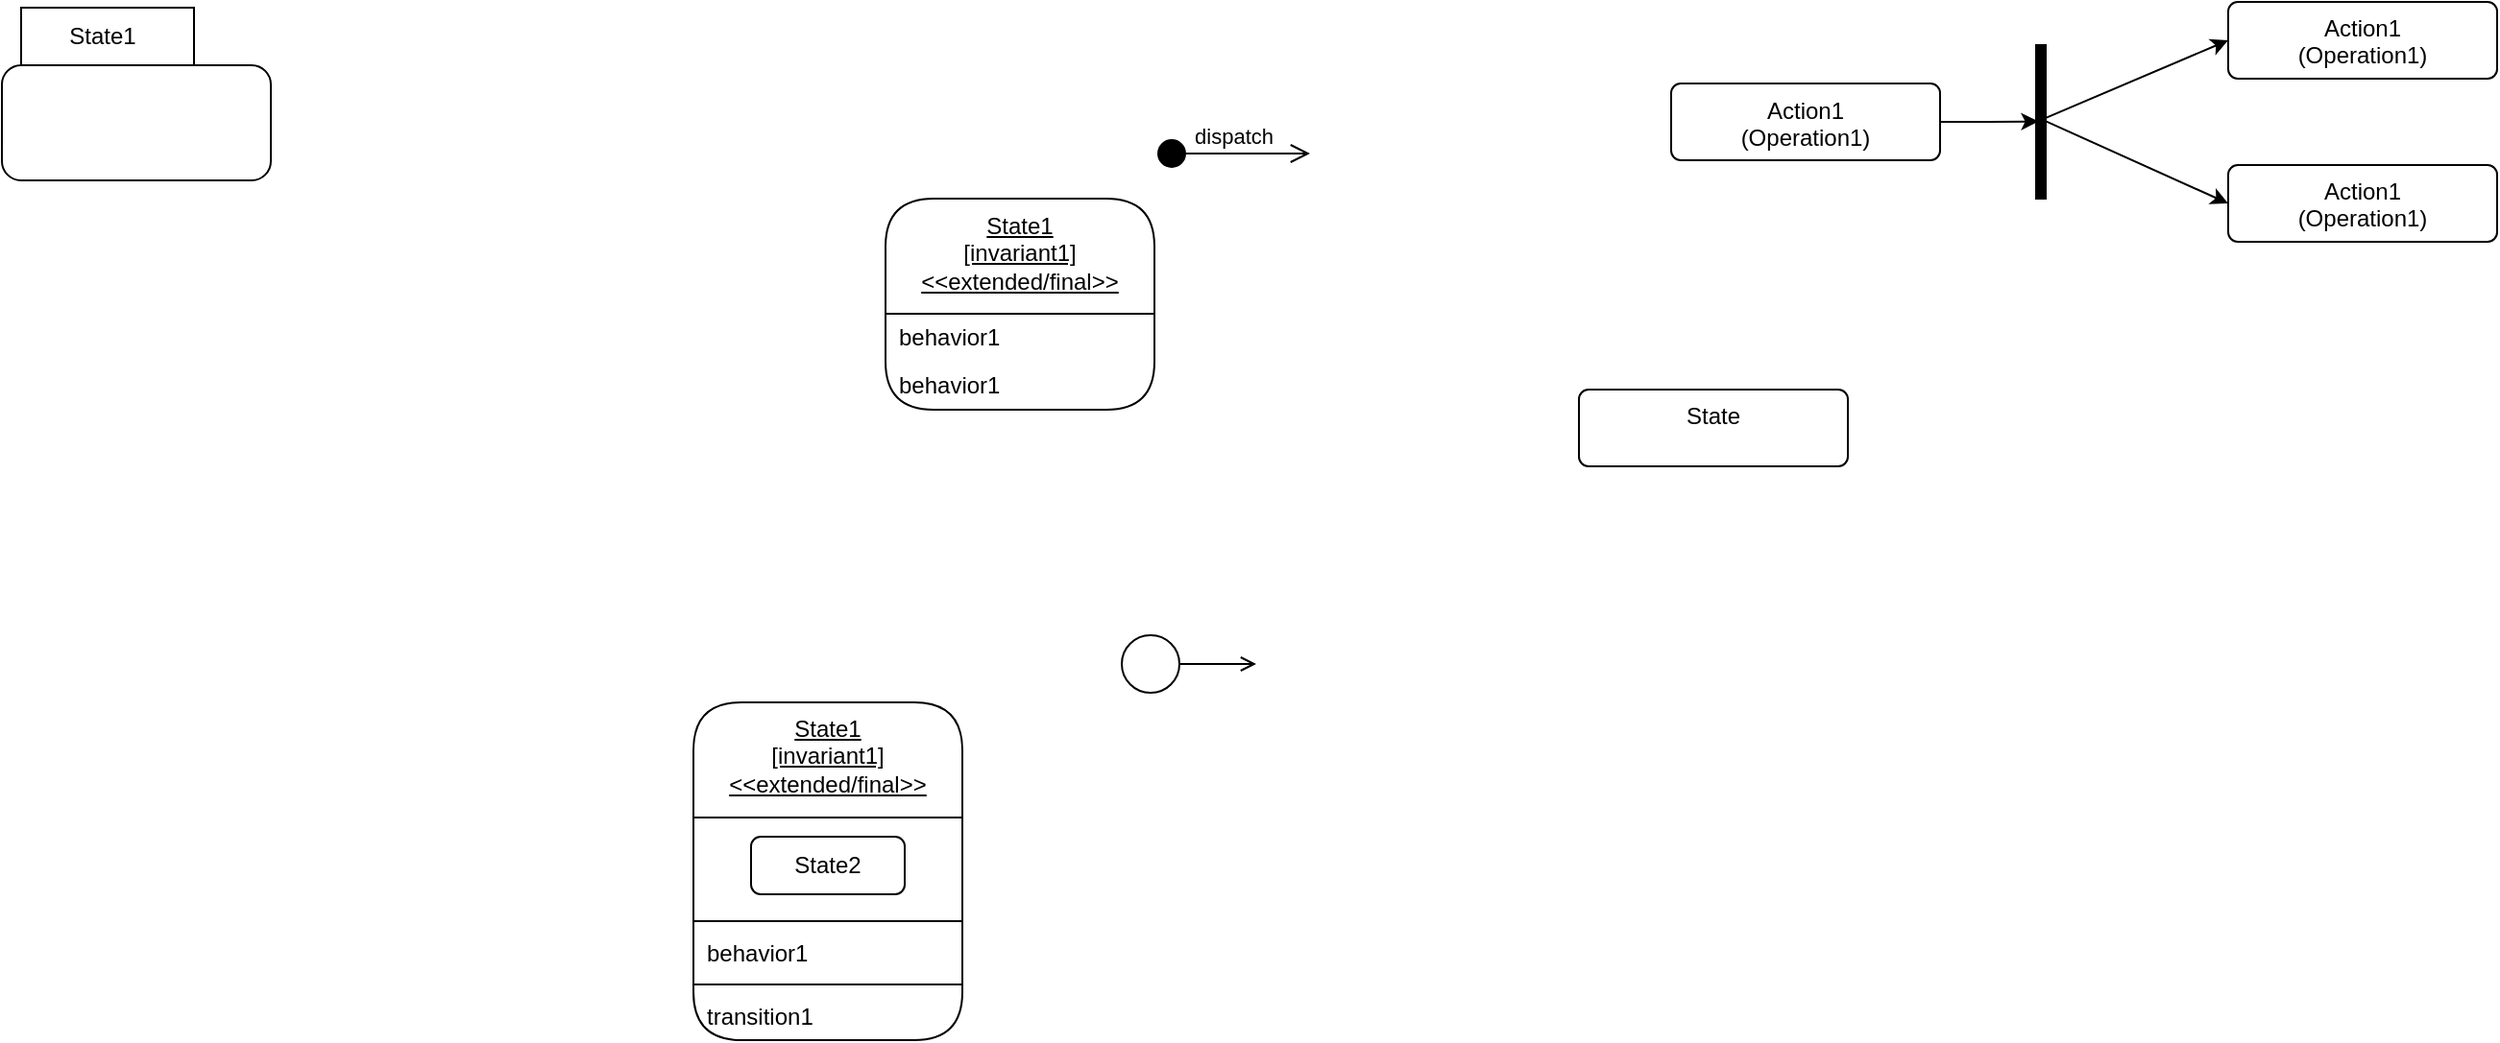 <mxfile version="22.1.0" type="github">
  <diagram name="Page-1" id="c4acf3e9-155e-7222-9cf6-157b1a14988f">
    <mxGraphModel dx="1619" dy="538" grid="1" gridSize="10" guides="1" tooltips="1" connect="1" arrows="1" fold="1" page="0" pageScale="1" pageWidth="850" pageHeight="1100" background="none" math="0" shadow="0">
      <root>
        <mxCell id="0" />
        <mxCell id="1" parent="0" />
        <mxCell id="SWCbF4250IS1tGv3gK87-2" value="dispatch" style="html=1;verticalAlign=bottom;startArrow=circle;startFill=1;endArrow=open;startSize=6;endSize=8;curved=0;rounded=0;" parent="1" edge="1">
          <mxGeometry width="80" relative="1" as="geometry">
            <mxPoint x="141" y="308" as="sourcePoint" />
            <mxPoint x="221" y="308" as="targetPoint" />
          </mxGeometry>
        </mxCell>
        <mxCell id="SWCbF4250IS1tGv3gK87-3" style="rounded=0;orthogonalLoop=1;jettySize=auto;html=1;exitX=0.718;exitY=0.482;exitDx=0;exitDy=0;exitPerimeter=0;entryX=0;entryY=0.5;entryDx=0;entryDy=0;" parent="1" source="SWCbF4250IS1tGv3gK87-4" target="SWCbF4250IS1tGv3gK87-8" edge="1">
          <mxGeometry relative="1" as="geometry" />
        </mxCell>
        <mxCell id="SWCbF4250IS1tGv3gK87-4" value="" style="html=1;points=[];perimeter=orthogonalPerimeter;fillColor=strokeColor;" parent="1" vertex="1">
          <mxGeometry x="599" y="251.5" width="5" height="80" as="geometry" />
        </mxCell>
        <mxCell id="SWCbF4250IS1tGv3gK87-5" value="Action1&lt;br&gt;(Operation1)" style="html=1;align=center;verticalAlign=top;rounded=1;absoluteArcSize=1;arcSize=10;dashed=0;whiteSpace=wrap;" parent="1" vertex="1">
          <mxGeometry x="409" y="271.5" width="140" height="40" as="geometry" />
        </mxCell>
        <mxCell id="SWCbF4250IS1tGv3gK87-6" style="edgeStyle=orthogonalEdgeStyle;rounded=0;orthogonalLoop=1;jettySize=auto;html=1;entryX=0.247;entryY=0.497;entryDx=0;entryDy=0;entryPerimeter=0;" parent="1" source="SWCbF4250IS1tGv3gK87-5" target="SWCbF4250IS1tGv3gK87-4" edge="1">
          <mxGeometry relative="1" as="geometry" />
        </mxCell>
        <mxCell id="SWCbF4250IS1tGv3gK87-7" style="rounded=0;orthogonalLoop=1;jettySize=auto;html=1;exitX=0.407;exitY=0.479;exitDx=0;exitDy=0;exitPerimeter=0;entryX=0;entryY=0.5;entryDx=0;entryDy=0;" parent="1" source="SWCbF4250IS1tGv3gK87-4" target="SWCbF4250IS1tGv3gK87-9" edge="1">
          <mxGeometry relative="1" as="geometry">
            <mxPoint x="613" y="300.5" as="sourcePoint" />
            <mxPoint x="749" y="211.5" as="targetPoint" />
          </mxGeometry>
        </mxCell>
        <mxCell id="SWCbF4250IS1tGv3gK87-8" value="Action1&lt;br&gt;(Operation1)" style="html=1;align=center;verticalAlign=top;rounded=1;absoluteArcSize=1;arcSize=10;dashed=0;whiteSpace=wrap;" parent="1" vertex="1">
          <mxGeometry x="699" y="229" width="140" height="40" as="geometry" />
        </mxCell>
        <mxCell id="SWCbF4250IS1tGv3gK87-9" value="Action1&lt;br&gt;(Operation1)" style="html=1;align=center;verticalAlign=top;rounded=1;absoluteArcSize=1;arcSize=10;dashed=0;whiteSpace=wrap;" parent="1" vertex="1">
          <mxGeometry x="699" y="314" width="140" height="40" as="geometry" />
        </mxCell>
        <mxCell id="T_VBmHh6CQnNHwD42FFN-1" value="State1" style="shape=folder;align=center;verticalAlign=middle;fontStyle=0;tabWidth=100;tabHeight=30;tabPosition=left;html=1;boundedLbl=1;labelInHeader=1;rounded=1;absoluteArcSize=1;arcSize=10;whiteSpace=wrap;" vertex="1" parent="1">
          <mxGeometry x="-460" y="232" width="140" height="90" as="geometry" />
        </mxCell>
        <mxCell id="T_VBmHh6CQnNHwD42FFN-2" value="" style="ellipse;html=1;" vertex="1" parent="1">
          <mxGeometry x="123" y="559" width="30" height="30" as="geometry" />
        </mxCell>
        <mxCell id="T_VBmHh6CQnNHwD42FFN-3" value="" style="endArrow=open;html=1;rounded=0;align=center;verticalAlign=top;endFill=0;labelBackgroundColor=none;endSize=6;" edge="1" source="T_VBmHh6CQnNHwD42FFN-2" parent="1">
          <mxGeometry relative="1" as="geometry">
            <mxPoint x="193" y="574" as="targetPoint" />
          </mxGeometry>
        </mxCell>
        <mxCell id="T_VBmHh6CQnNHwD42FFN-4" value="State" style="html=1;align=center;verticalAlign=top;rounded=1;absoluteArcSize=1;arcSize=10;dashed=0;whiteSpace=wrap;portConstraintRotation=0;" vertex="1" parent="1">
          <mxGeometry x="361" y="431" width="140" height="40" as="geometry" />
        </mxCell>
        <mxCell id="T_VBmHh6CQnNHwD42FFN-5" value="State1&lt;br&gt;[invariant1]&lt;br&gt;&amp;lt;&amp;lt;extended/final&amp;gt;&amp;gt;" style="swimlane;fontStyle=4;align=center;verticalAlign=top;childLayout=stackLayout;horizontal=1;startSize=60;horizontalStack=0;resizeParent=1;resizeParentMax=0;resizeLast=0;collapsible=0;marginBottom=0;html=1;rounded=1;absoluteArcSize=1;arcSize=50;whiteSpace=wrap;" vertex="1" parent="1">
          <mxGeometry y="331.5" width="140" height="110" as="geometry" />
        </mxCell>
        <mxCell id="T_VBmHh6CQnNHwD42FFN-9" value="behavior1" style="fillColor=none;strokeColor=none;align=left;verticalAlign=middle;spacingLeft=5;whiteSpace=wrap;html=1;" vertex="1" parent="T_VBmHh6CQnNHwD42FFN-5">
          <mxGeometry y="60" width="140" height="25" as="geometry" />
        </mxCell>
        <mxCell id="T_VBmHh6CQnNHwD42FFN-12" value="behavior1" style="fillColor=none;strokeColor=none;align=left;verticalAlign=middle;spacingLeft=5;whiteSpace=wrap;html=1;" vertex="1" parent="T_VBmHh6CQnNHwD42FFN-5">
          <mxGeometry y="85" width="140" height="25" as="geometry" />
        </mxCell>
        <mxCell id="T_VBmHh6CQnNHwD42FFN-13" value="State1&lt;br&gt;[invariant1]&lt;br&gt;&amp;lt;&amp;lt;extended/final&amp;gt;&amp;gt;" style="swimlane;fontStyle=4;align=center;verticalAlign=top;childLayout=stackLayout;horizontal=1;startSize=60;horizontalStack=0;resizeParent=1;resizeParentMax=0;resizeLast=0;collapsible=0;marginBottom=0;html=1;rounded=1;absoluteArcSize=1;arcSize=50;whiteSpace=wrap;" vertex="1" parent="1">
          <mxGeometry x="-100" y="594" width="140" height="176" as="geometry" />
        </mxCell>
        <mxCell id="T_VBmHh6CQnNHwD42FFN-14" value="" style="fillColor=none;strokeColor=none;container=1;collapsible=0;" vertex="1" parent="T_VBmHh6CQnNHwD42FFN-13">
          <mxGeometry y="60" width="140" height="50" as="geometry" />
        </mxCell>
        <mxCell id="T_VBmHh6CQnNHwD42FFN-15" value="State2" style="html=1;align=center;verticalAlign=middle;rounded=1;absoluteArcSize=1;arcSize=10;whiteSpace=wrap;" vertex="1" parent="T_VBmHh6CQnNHwD42FFN-14">
          <mxGeometry x="30" y="10" width="80" height="30" as="geometry" />
        </mxCell>
        <mxCell id="T_VBmHh6CQnNHwD42FFN-16" value="" style="line;strokeWidth=1;fillColor=none;align=left;verticalAlign=middle;spacingTop=-1;spacingLeft=3;spacingRight=3;rotatable=0;labelPosition=right;points=[];portConstraint=eastwest;" vertex="1" parent="T_VBmHh6CQnNHwD42FFN-13">
          <mxGeometry y="110" width="140" height="8" as="geometry" />
        </mxCell>
        <mxCell id="T_VBmHh6CQnNHwD42FFN-17" value="behavior1" style="fillColor=none;strokeColor=none;align=left;verticalAlign=middle;spacingLeft=5;whiteSpace=wrap;html=1;" vertex="1" parent="T_VBmHh6CQnNHwD42FFN-13">
          <mxGeometry y="118" width="140" height="25" as="geometry" />
        </mxCell>
        <mxCell id="T_VBmHh6CQnNHwD42FFN-18" value="" style="line;strokeWidth=1;fillColor=none;align=left;verticalAlign=middle;spacingTop=-1;spacingLeft=3;spacingRight=3;rotatable=0;labelPosition=right;points=[];portConstraint=eastwest;" vertex="1" parent="T_VBmHh6CQnNHwD42FFN-13">
          <mxGeometry y="143" width="140" height="8" as="geometry" />
        </mxCell>
        <mxCell id="T_VBmHh6CQnNHwD42FFN-19" value="transition1" style="fillColor=none;strokeColor=none;align=left;verticalAlign=middle;spacingLeft=5;whiteSpace=wrap;html=1;" vertex="1" parent="T_VBmHh6CQnNHwD42FFN-13">
          <mxGeometry y="151" width="140" height="25" as="geometry" />
        </mxCell>
      </root>
    </mxGraphModel>
  </diagram>
</mxfile>
